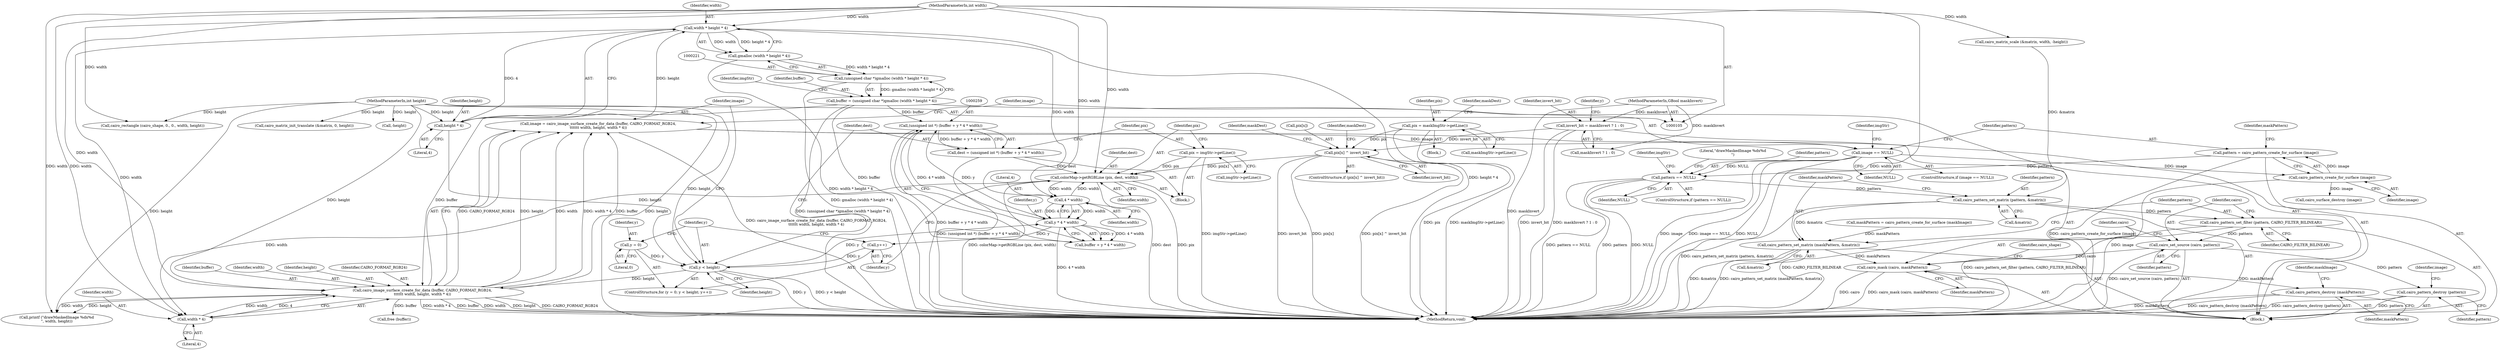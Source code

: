 digraph "0_poppler_7b2d314a61fd0e12f47c62996cb49ec0d1ba747a_2@API" {
"1000292" [label="(Call,pattern = cairo_pattern_create_for_surface (image))"];
"1000294" [label="(Call,cairo_pattern_create_for_surface (image))"];
"1000285" [label="(Call,image == NULL)"];
"1000274" [label="(Call,image = cairo_image_surface_create_for_data (buffer, CAIRO_FORMAT_RGB24,\n\t\t\t\t\t\t width, height, width * 4))"];
"1000276" [label="(Call,cairo_image_surface_create_for_data (buffer, CAIRO_FORMAT_RGB24,\n\t\t\t\t\t\t width, height, width * 4))"];
"1000218" [label="(Call,buffer = (unsigned char *)gmalloc (width * height * 4))"];
"1000220" [label="(Call,(unsigned char *)gmalloc (width * height * 4))"];
"1000222" [label="(Call,gmalloc (width * height * 4))"];
"1000223" [label="(Call,width * height * 4)"];
"1000109" [label="(MethodParameterIn,int width)"];
"1000225" [label="(Call,height * 4)"];
"1000110" [label="(MethodParameterIn,int height)"];
"1000281" [label="(Call,width * 4)"];
"1000270" [label="(Call,colorMap->getRGBLine (pix, dest, width))"];
"1000184" [label="(Call,pix[x] ^ invert_bit)"];
"1000163" [label="(Call,pix = maskImgStr->getLine())"];
"1000147" [label="(Call,invert_bit = maskInvert ? 1 : 0)"];
"1000115" [label="(MethodParameterIn,GBool maskInvert)"];
"1000267" [label="(Call,pix = imgStr->getLine())"];
"1000256" [label="(Call,dest = (unsigned int *) (buffer + y * 4 * width))"];
"1000258" [label="(Call,(unsigned int *) (buffer + y * 4 * width))"];
"1000262" [label="(Call,y * 4 * width)"];
"1000250" [label="(Call,y < height)"];
"1000247" [label="(Call,y = 0)"];
"1000253" [label="(Call,y++)"];
"1000264" [label="(Call,4 * width)"];
"1000301" [label="(Call,pattern == NULL)"];
"1000324" [label="(Call,cairo_pattern_set_matrix (pattern, &matrix))"];
"1000328" [label="(Call,cairo_pattern_set_matrix (maskPattern, &matrix))"];
"1000338" [label="(Call,cairo_mask (cairo, maskPattern))"];
"1000352" [label="(Call,cairo_pattern_destroy (maskPattern))"];
"1000332" [label="(Call,cairo_pattern_set_filter (pattern, CAIRO_FILTER_BILINEAR))"];
"1000335" [label="(Call,cairo_set_source (cairo, pattern))"];
"1000356" [label="(Call,cairo_pattern_destroy (pattern))"];
"1000292" [label="(Call,pattern = cairo_pattern_create_for_surface (image))"];
"1000326" [label="(Call,&matrix)"];
"1000220" [label="(Call,(unsigned char *)gmalloc (width * height * 4))"];
"1000258" [label="(Call,(unsigned int *) (buffer + y * 4 * width))"];
"1000257" [label="(Identifier,dest)"];
"1000273" [label="(Identifier,width)"];
"1000270" [label="(Call,colorMap->getRGBLine (pix, dest, width))"];
"1000301" [label="(Call,pattern == NULL)"];
"1000277" [label="(Identifier,buffer)"];
"1000219" [label="(Identifier,buffer)"];
"1000290" [label="(Identifier,imgStr)"];
"1000271" [label="(Identifier,pix)"];
"1000344" [label="(Call,cairo_rectangle (cairo_shape, 0., 0., width, height))"];
"1000162" [label="(Block,)"];
"1000265" [label="(Literal,4)"];
"1000275" [label="(Identifier,image)"];
"1000116" [label="(Block,)"];
"1000115" [label="(MethodParameterIn,GBool maskInvert)"];
"1000306" [label="(Identifier,imgStr)"];
"1000313" [label="(Call,cairo_matrix_init_translate (&matrix, 0, height))"];
"1000356" [label="(Call,cairo_pattern_destroy (pattern))"];
"1000328" [label="(Call,cairo_pattern_set_matrix (maskPattern, &matrix))"];
"1000352" [label="(Call,cairo_pattern_destroy (maskPattern))"];
"1000227" [label="(Literal,4)"];
"1000325" [label="(Identifier,pattern)"];
"1000287" [label="(Identifier,NULL)"];
"1000247" [label="(Call,y = 0)"];
"1000334" [label="(Identifier,CAIRO_FILTER_BILINEAR)"];
"1000335" [label="(Call,cairo_set_source (cairo, pattern))"];
"1000297" [label="(Identifier,maskPattern)"];
"1000256" [label="(Call,dest = (unsigned int *) (buffer + y * 4 * width))"];
"1000167" [label="(Identifier,maskDest)"];
"1000252" [label="(Identifier,height)"];
"1000248" [label="(Identifier,y)"];
"1000109" [label="(MethodParameterIn,int width)"];
"1000251" [label="(Identifier,y)"];
"1000340" [label="(Identifier,maskPattern)"];
"1000164" [label="(Identifier,pix)"];
"1000309" [label="(Call,printf (\"drawMaskedImage %dx%d\n\", width, height))"];
"1000264" [label="(Call,4 * width)"];
"1000149" [label="(Call,maskInvert ? 1 : 0)"];
"1000272" [label="(Identifier,dest)"];
"1000226" [label="(Identifier,height)"];
"1000263" [label="(Identifier,y)"];
"1000192" [label="(Identifier,maskDest)"];
"1000260" [label="(Call,buffer + y * 4 * width)"];
"1000310" [label="(Literal,\"drawMaskedImage %dx%d\n\")"];
"1000318" [label="(Call,cairo_matrix_scale (&matrix, width, -height))"];
"1000296" [label="(Call,maskPattern = cairo_pattern_create_for_surface (maskImage))"];
"1000285" [label="(Call,image == NULL)"];
"1000279" [label="(Identifier,width)"];
"1000250" [label="(Call,y < height)"];
"1000224" [label="(Identifier,width)"];
"1000330" [label="(Call,&matrix)"];
"1000281" [label="(Call,width * 4)"];
"1000294" [label="(Call,cairo_pattern_create_for_surface (image))"];
"1000360" [label="(Call,free (buffer))"];
"1000222" [label="(Call,gmalloc (width * height * 4))"];
"1000249" [label="(Literal,0)"];
"1000155" [label="(Identifier,y)"];
"1000303" [label="(Identifier,NULL)"];
"1000110" [label="(MethodParameterIn,int height)"];
"1000359" [label="(Identifier,image)"];
"1000337" [label="(Identifier,pattern)"];
"1000148" [label="(Identifier,invert_bit)"];
"1000147" [label="(Call,invert_bit = maskInvert ? 1 : 0)"];
"1000183" [label="(ControlStructure,if (pix[x] ^ invert_bit))"];
"1000300" [label="(ControlStructure,if (pattern == NULL))"];
"1000282" [label="(Identifier,width)"];
"1000269" [label="(Call,imgStr->getLine())"];
"1000329" [label="(Identifier,maskPattern)"];
"1000253" [label="(Call,y++)"];
"1000338" [label="(Call,cairo_mask (cairo, maskPattern))"];
"1000268" [label="(Identifier,pix)"];
"1000358" [label="(Call,cairo_surface_destroy (image))"];
"1000283" [label="(Literal,4)"];
"1000274" [label="(Call,image = cairo_image_surface_create_for_data (buffer, CAIRO_FORMAT_RGB24,\n\t\t\t\t\t\t width, height, width * 4))"];
"1000280" [label="(Identifier,height)"];
"1000276" [label="(Call,cairo_image_surface_create_for_data (buffer, CAIRO_FORMAT_RGB24,\n\t\t\t\t\t\t width, height, width * 4))"];
"1000336" [label="(Identifier,cairo)"];
"1000262" [label="(Call,y * 4 * width)"];
"1000342" [label="(Identifier,cairo_shape)"];
"1000324" [label="(Call,cairo_pattern_set_matrix (pattern, &matrix))"];
"1000254" [label="(Identifier,y)"];
"1000278" [label="(Identifier,CAIRO_FORMAT_RGB24)"];
"1000188" [label="(Identifier,invert_bit)"];
"1000198" [label="(Identifier,maskDest)"];
"1000355" [label="(Identifier,maskImage)"];
"1000267" [label="(Call,pix = imgStr->getLine())"];
"1000246" [label="(ControlStructure,for (y = 0; y < height; y++))"];
"1000223" [label="(Call,width * height * 4)"];
"1000332" [label="(Call,cairo_pattern_set_filter (pattern, CAIRO_FILTER_BILINEAR))"];
"1000284" [label="(ControlStructure,if (image == NULL))"];
"1000225" [label="(Call,height * 4)"];
"1000295" [label="(Identifier,image)"];
"1000165" [label="(Call,maskImgStr->getLine())"];
"1000286" [label="(Identifier,image)"];
"1000184" [label="(Call,pix[x] ^ invert_bit)"];
"1000353" [label="(Identifier,maskPattern)"];
"1000229" [label="(Identifier,imgStr)"];
"1000266" [label="(Identifier,width)"];
"1000293" [label="(Identifier,pattern)"];
"1000255" [label="(Block,)"];
"1000322" [label="(Call,-height)"];
"1000163" [label="(Call,pix = maskImgStr->getLine())"];
"1000357" [label="(Identifier,pattern)"];
"1000218" [label="(Call,buffer = (unsigned char *)gmalloc (width * height * 4))"];
"1000333" [label="(Identifier,pattern)"];
"1000339" [label="(Identifier,cairo)"];
"1000185" [label="(Call,pix[x])"];
"1000302" [label="(Identifier,pattern)"];
"1000366" [label="(MethodReturn,void)"];
"1000292" -> "1000116"  [label="AST: "];
"1000292" -> "1000294"  [label="CFG: "];
"1000293" -> "1000292"  [label="AST: "];
"1000294" -> "1000292"  [label="AST: "];
"1000297" -> "1000292"  [label="CFG: "];
"1000292" -> "1000366"  [label="DDG: cairo_pattern_create_for_surface (image)"];
"1000294" -> "1000292"  [label="DDG: image"];
"1000292" -> "1000301"  [label="DDG: pattern"];
"1000294" -> "1000295"  [label="CFG: "];
"1000295" -> "1000294"  [label="AST: "];
"1000294" -> "1000366"  [label="DDG: image"];
"1000285" -> "1000294"  [label="DDG: image"];
"1000294" -> "1000358"  [label="DDG: image"];
"1000285" -> "1000284"  [label="AST: "];
"1000285" -> "1000287"  [label="CFG: "];
"1000286" -> "1000285"  [label="AST: "];
"1000287" -> "1000285"  [label="AST: "];
"1000290" -> "1000285"  [label="CFG: "];
"1000293" -> "1000285"  [label="CFG: "];
"1000285" -> "1000366"  [label="DDG: image"];
"1000285" -> "1000366"  [label="DDG: image == NULL"];
"1000285" -> "1000366"  [label="DDG: NULL"];
"1000274" -> "1000285"  [label="DDG: image"];
"1000285" -> "1000301"  [label="DDG: NULL"];
"1000274" -> "1000116"  [label="AST: "];
"1000274" -> "1000276"  [label="CFG: "];
"1000275" -> "1000274"  [label="AST: "];
"1000276" -> "1000274"  [label="AST: "];
"1000286" -> "1000274"  [label="CFG: "];
"1000274" -> "1000366"  [label="DDG: cairo_image_surface_create_for_data (buffer, CAIRO_FORMAT_RGB24,\n\t\t\t\t\t\t width, height, width * 4)"];
"1000276" -> "1000274"  [label="DDG: CAIRO_FORMAT_RGB24"];
"1000276" -> "1000274"  [label="DDG: height"];
"1000276" -> "1000274"  [label="DDG: width"];
"1000276" -> "1000274"  [label="DDG: width * 4"];
"1000276" -> "1000274"  [label="DDG: buffer"];
"1000276" -> "1000281"  [label="CFG: "];
"1000277" -> "1000276"  [label="AST: "];
"1000278" -> "1000276"  [label="AST: "];
"1000279" -> "1000276"  [label="AST: "];
"1000280" -> "1000276"  [label="AST: "];
"1000281" -> "1000276"  [label="AST: "];
"1000276" -> "1000366"  [label="DDG: height"];
"1000276" -> "1000366"  [label="DDG: CAIRO_FORMAT_RGB24"];
"1000276" -> "1000366"  [label="DDG: width * 4"];
"1000276" -> "1000366"  [label="DDG: buffer"];
"1000276" -> "1000366"  [label="DDG: width"];
"1000218" -> "1000276"  [label="DDG: buffer"];
"1000281" -> "1000276"  [label="DDG: width"];
"1000281" -> "1000276"  [label="DDG: 4"];
"1000109" -> "1000276"  [label="DDG: width"];
"1000250" -> "1000276"  [label="DDG: height"];
"1000110" -> "1000276"  [label="DDG: height"];
"1000276" -> "1000309"  [label="DDG: width"];
"1000276" -> "1000309"  [label="DDG: height"];
"1000276" -> "1000360"  [label="DDG: buffer"];
"1000218" -> "1000116"  [label="AST: "];
"1000218" -> "1000220"  [label="CFG: "];
"1000219" -> "1000218"  [label="AST: "];
"1000220" -> "1000218"  [label="AST: "];
"1000229" -> "1000218"  [label="CFG: "];
"1000218" -> "1000366"  [label="DDG: (unsigned char *)gmalloc (width * height * 4)"];
"1000220" -> "1000218"  [label="DDG: gmalloc (width * height * 4)"];
"1000218" -> "1000258"  [label="DDG: buffer"];
"1000218" -> "1000260"  [label="DDG: buffer"];
"1000220" -> "1000222"  [label="CFG: "];
"1000221" -> "1000220"  [label="AST: "];
"1000222" -> "1000220"  [label="AST: "];
"1000220" -> "1000366"  [label="DDG: gmalloc (width * height * 4)"];
"1000222" -> "1000220"  [label="DDG: width * height * 4"];
"1000222" -> "1000223"  [label="CFG: "];
"1000223" -> "1000222"  [label="AST: "];
"1000222" -> "1000366"  [label="DDG: width * height * 4"];
"1000223" -> "1000222"  [label="DDG: width"];
"1000223" -> "1000222"  [label="DDG: height * 4"];
"1000223" -> "1000225"  [label="CFG: "];
"1000224" -> "1000223"  [label="AST: "];
"1000225" -> "1000223"  [label="AST: "];
"1000223" -> "1000366"  [label="DDG: height * 4"];
"1000109" -> "1000223"  [label="DDG: width"];
"1000225" -> "1000223"  [label="DDG: height"];
"1000225" -> "1000223"  [label="DDG: 4"];
"1000223" -> "1000264"  [label="DDG: width"];
"1000223" -> "1000281"  [label="DDG: width"];
"1000109" -> "1000105"  [label="AST: "];
"1000109" -> "1000366"  [label="DDG: width"];
"1000109" -> "1000264"  [label="DDG: width"];
"1000109" -> "1000270"  [label="DDG: width"];
"1000109" -> "1000281"  [label="DDG: width"];
"1000109" -> "1000309"  [label="DDG: width"];
"1000109" -> "1000318"  [label="DDG: width"];
"1000109" -> "1000344"  [label="DDG: width"];
"1000225" -> "1000227"  [label="CFG: "];
"1000226" -> "1000225"  [label="AST: "];
"1000227" -> "1000225"  [label="AST: "];
"1000110" -> "1000225"  [label="DDG: height"];
"1000225" -> "1000250"  [label="DDG: height"];
"1000110" -> "1000105"  [label="AST: "];
"1000110" -> "1000366"  [label="DDG: height"];
"1000110" -> "1000250"  [label="DDG: height"];
"1000110" -> "1000309"  [label="DDG: height"];
"1000110" -> "1000313"  [label="DDG: height"];
"1000110" -> "1000322"  [label="DDG: height"];
"1000110" -> "1000344"  [label="DDG: height"];
"1000281" -> "1000283"  [label="CFG: "];
"1000282" -> "1000281"  [label="AST: "];
"1000283" -> "1000281"  [label="AST: "];
"1000270" -> "1000281"  [label="DDG: width"];
"1000270" -> "1000255"  [label="AST: "];
"1000270" -> "1000273"  [label="CFG: "];
"1000271" -> "1000270"  [label="AST: "];
"1000272" -> "1000270"  [label="AST: "];
"1000273" -> "1000270"  [label="AST: "];
"1000254" -> "1000270"  [label="CFG: "];
"1000270" -> "1000366"  [label="DDG: colorMap->getRGBLine (pix, dest, width)"];
"1000270" -> "1000366"  [label="DDG: dest"];
"1000270" -> "1000366"  [label="DDG: pix"];
"1000270" -> "1000264"  [label="DDG: width"];
"1000184" -> "1000270"  [label="DDG: pix[x]"];
"1000267" -> "1000270"  [label="DDG: pix"];
"1000256" -> "1000270"  [label="DDG: dest"];
"1000264" -> "1000270"  [label="DDG: width"];
"1000184" -> "1000183"  [label="AST: "];
"1000184" -> "1000188"  [label="CFG: "];
"1000185" -> "1000184"  [label="AST: "];
"1000188" -> "1000184"  [label="AST: "];
"1000192" -> "1000184"  [label="CFG: "];
"1000198" -> "1000184"  [label="CFG: "];
"1000184" -> "1000366"  [label="DDG: invert_bit"];
"1000184" -> "1000366"  [label="DDG: pix[x]"];
"1000184" -> "1000366"  [label="DDG: pix[x] ^ invert_bit"];
"1000163" -> "1000184"  [label="DDG: pix"];
"1000147" -> "1000184"  [label="DDG: invert_bit"];
"1000163" -> "1000162"  [label="AST: "];
"1000163" -> "1000165"  [label="CFG: "];
"1000164" -> "1000163"  [label="AST: "];
"1000165" -> "1000163"  [label="AST: "];
"1000167" -> "1000163"  [label="CFG: "];
"1000163" -> "1000366"  [label="DDG: pix"];
"1000163" -> "1000366"  [label="DDG: maskImgStr->getLine()"];
"1000147" -> "1000116"  [label="AST: "];
"1000147" -> "1000149"  [label="CFG: "];
"1000148" -> "1000147"  [label="AST: "];
"1000149" -> "1000147"  [label="AST: "];
"1000155" -> "1000147"  [label="CFG: "];
"1000147" -> "1000366"  [label="DDG: maskInvert ? 1 : 0"];
"1000147" -> "1000366"  [label="DDG: invert_bit"];
"1000115" -> "1000147"  [label="DDG: maskInvert"];
"1000115" -> "1000105"  [label="AST: "];
"1000115" -> "1000366"  [label="DDG: maskInvert"];
"1000115" -> "1000149"  [label="DDG: maskInvert"];
"1000267" -> "1000255"  [label="AST: "];
"1000267" -> "1000269"  [label="CFG: "];
"1000268" -> "1000267"  [label="AST: "];
"1000269" -> "1000267"  [label="AST: "];
"1000271" -> "1000267"  [label="CFG: "];
"1000267" -> "1000366"  [label="DDG: imgStr->getLine()"];
"1000256" -> "1000255"  [label="AST: "];
"1000256" -> "1000258"  [label="CFG: "];
"1000257" -> "1000256"  [label="AST: "];
"1000258" -> "1000256"  [label="AST: "];
"1000268" -> "1000256"  [label="CFG: "];
"1000256" -> "1000366"  [label="DDG: (unsigned int *) (buffer + y * 4 * width)"];
"1000258" -> "1000256"  [label="DDG: buffer + y * 4 * width"];
"1000258" -> "1000260"  [label="CFG: "];
"1000259" -> "1000258"  [label="AST: "];
"1000260" -> "1000258"  [label="AST: "];
"1000258" -> "1000366"  [label="DDG: buffer + y * 4 * width"];
"1000262" -> "1000258"  [label="DDG: y"];
"1000262" -> "1000258"  [label="DDG: 4 * width"];
"1000262" -> "1000260"  [label="AST: "];
"1000262" -> "1000264"  [label="CFG: "];
"1000263" -> "1000262"  [label="AST: "];
"1000264" -> "1000262"  [label="AST: "];
"1000260" -> "1000262"  [label="CFG: "];
"1000262" -> "1000366"  [label="DDG: 4 * width"];
"1000262" -> "1000253"  [label="DDG: y"];
"1000262" -> "1000260"  [label="DDG: y"];
"1000262" -> "1000260"  [label="DDG: 4 * width"];
"1000250" -> "1000262"  [label="DDG: y"];
"1000264" -> "1000262"  [label="DDG: 4"];
"1000264" -> "1000262"  [label="DDG: width"];
"1000250" -> "1000246"  [label="AST: "];
"1000250" -> "1000252"  [label="CFG: "];
"1000251" -> "1000250"  [label="AST: "];
"1000252" -> "1000250"  [label="AST: "];
"1000257" -> "1000250"  [label="CFG: "];
"1000275" -> "1000250"  [label="CFG: "];
"1000250" -> "1000366"  [label="DDG: y"];
"1000250" -> "1000366"  [label="DDG: y < height"];
"1000247" -> "1000250"  [label="DDG: y"];
"1000253" -> "1000250"  [label="DDG: y"];
"1000247" -> "1000246"  [label="AST: "];
"1000247" -> "1000249"  [label="CFG: "];
"1000248" -> "1000247"  [label="AST: "];
"1000249" -> "1000247"  [label="AST: "];
"1000251" -> "1000247"  [label="CFG: "];
"1000253" -> "1000246"  [label="AST: "];
"1000253" -> "1000254"  [label="CFG: "];
"1000254" -> "1000253"  [label="AST: "];
"1000251" -> "1000253"  [label="CFG: "];
"1000264" -> "1000266"  [label="CFG: "];
"1000265" -> "1000264"  [label="AST: "];
"1000266" -> "1000264"  [label="AST: "];
"1000301" -> "1000300"  [label="AST: "];
"1000301" -> "1000303"  [label="CFG: "];
"1000302" -> "1000301"  [label="AST: "];
"1000303" -> "1000301"  [label="AST: "];
"1000306" -> "1000301"  [label="CFG: "];
"1000310" -> "1000301"  [label="CFG: "];
"1000301" -> "1000366"  [label="DDG: NULL"];
"1000301" -> "1000366"  [label="DDG: pattern == NULL"];
"1000301" -> "1000366"  [label="DDG: pattern"];
"1000301" -> "1000324"  [label="DDG: pattern"];
"1000324" -> "1000116"  [label="AST: "];
"1000324" -> "1000326"  [label="CFG: "];
"1000325" -> "1000324"  [label="AST: "];
"1000326" -> "1000324"  [label="AST: "];
"1000329" -> "1000324"  [label="CFG: "];
"1000324" -> "1000366"  [label="DDG: cairo_pattern_set_matrix (pattern, &matrix)"];
"1000318" -> "1000324"  [label="DDG: &matrix"];
"1000324" -> "1000328"  [label="DDG: &matrix"];
"1000324" -> "1000332"  [label="DDG: pattern"];
"1000328" -> "1000116"  [label="AST: "];
"1000328" -> "1000330"  [label="CFG: "];
"1000329" -> "1000328"  [label="AST: "];
"1000330" -> "1000328"  [label="AST: "];
"1000333" -> "1000328"  [label="CFG: "];
"1000328" -> "1000366"  [label="DDG: cairo_pattern_set_matrix (maskPattern, &matrix)"];
"1000328" -> "1000366"  [label="DDG: &matrix"];
"1000296" -> "1000328"  [label="DDG: maskPattern"];
"1000328" -> "1000338"  [label="DDG: maskPattern"];
"1000338" -> "1000116"  [label="AST: "];
"1000338" -> "1000340"  [label="CFG: "];
"1000339" -> "1000338"  [label="AST: "];
"1000340" -> "1000338"  [label="AST: "];
"1000342" -> "1000338"  [label="CFG: "];
"1000338" -> "1000366"  [label="DDG: cairo"];
"1000338" -> "1000366"  [label="DDG: cairo_mask (cairo, maskPattern)"];
"1000335" -> "1000338"  [label="DDG: cairo"];
"1000338" -> "1000352"  [label="DDG: maskPattern"];
"1000352" -> "1000116"  [label="AST: "];
"1000352" -> "1000353"  [label="CFG: "];
"1000353" -> "1000352"  [label="AST: "];
"1000355" -> "1000352"  [label="CFG: "];
"1000352" -> "1000366"  [label="DDG: maskPattern"];
"1000352" -> "1000366"  [label="DDG: cairo_pattern_destroy (maskPattern)"];
"1000332" -> "1000116"  [label="AST: "];
"1000332" -> "1000334"  [label="CFG: "];
"1000333" -> "1000332"  [label="AST: "];
"1000334" -> "1000332"  [label="AST: "];
"1000336" -> "1000332"  [label="CFG: "];
"1000332" -> "1000366"  [label="DDG: CAIRO_FILTER_BILINEAR"];
"1000332" -> "1000366"  [label="DDG: cairo_pattern_set_filter (pattern, CAIRO_FILTER_BILINEAR)"];
"1000332" -> "1000335"  [label="DDG: pattern"];
"1000335" -> "1000116"  [label="AST: "];
"1000335" -> "1000337"  [label="CFG: "];
"1000336" -> "1000335"  [label="AST: "];
"1000337" -> "1000335"  [label="AST: "];
"1000339" -> "1000335"  [label="CFG: "];
"1000335" -> "1000366"  [label="DDG: cairo_set_source (cairo, pattern)"];
"1000335" -> "1000356"  [label="DDG: pattern"];
"1000356" -> "1000116"  [label="AST: "];
"1000356" -> "1000357"  [label="CFG: "];
"1000357" -> "1000356"  [label="AST: "];
"1000359" -> "1000356"  [label="CFG: "];
"1000356" -> "1000366"  [label="DDG: cairo_pattern_destroy (pattern)"];
"1000356" -> "1000366"  [label="DDG: pattern"];
}
